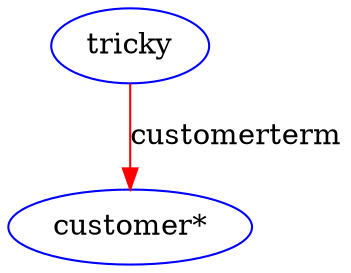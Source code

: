 digraph G {
	"tricky"->"customer*"[ color=red, label="customerterm" ];
	"customer*" [ color=blue ];
	"tricky" [ color=blue ];

}

